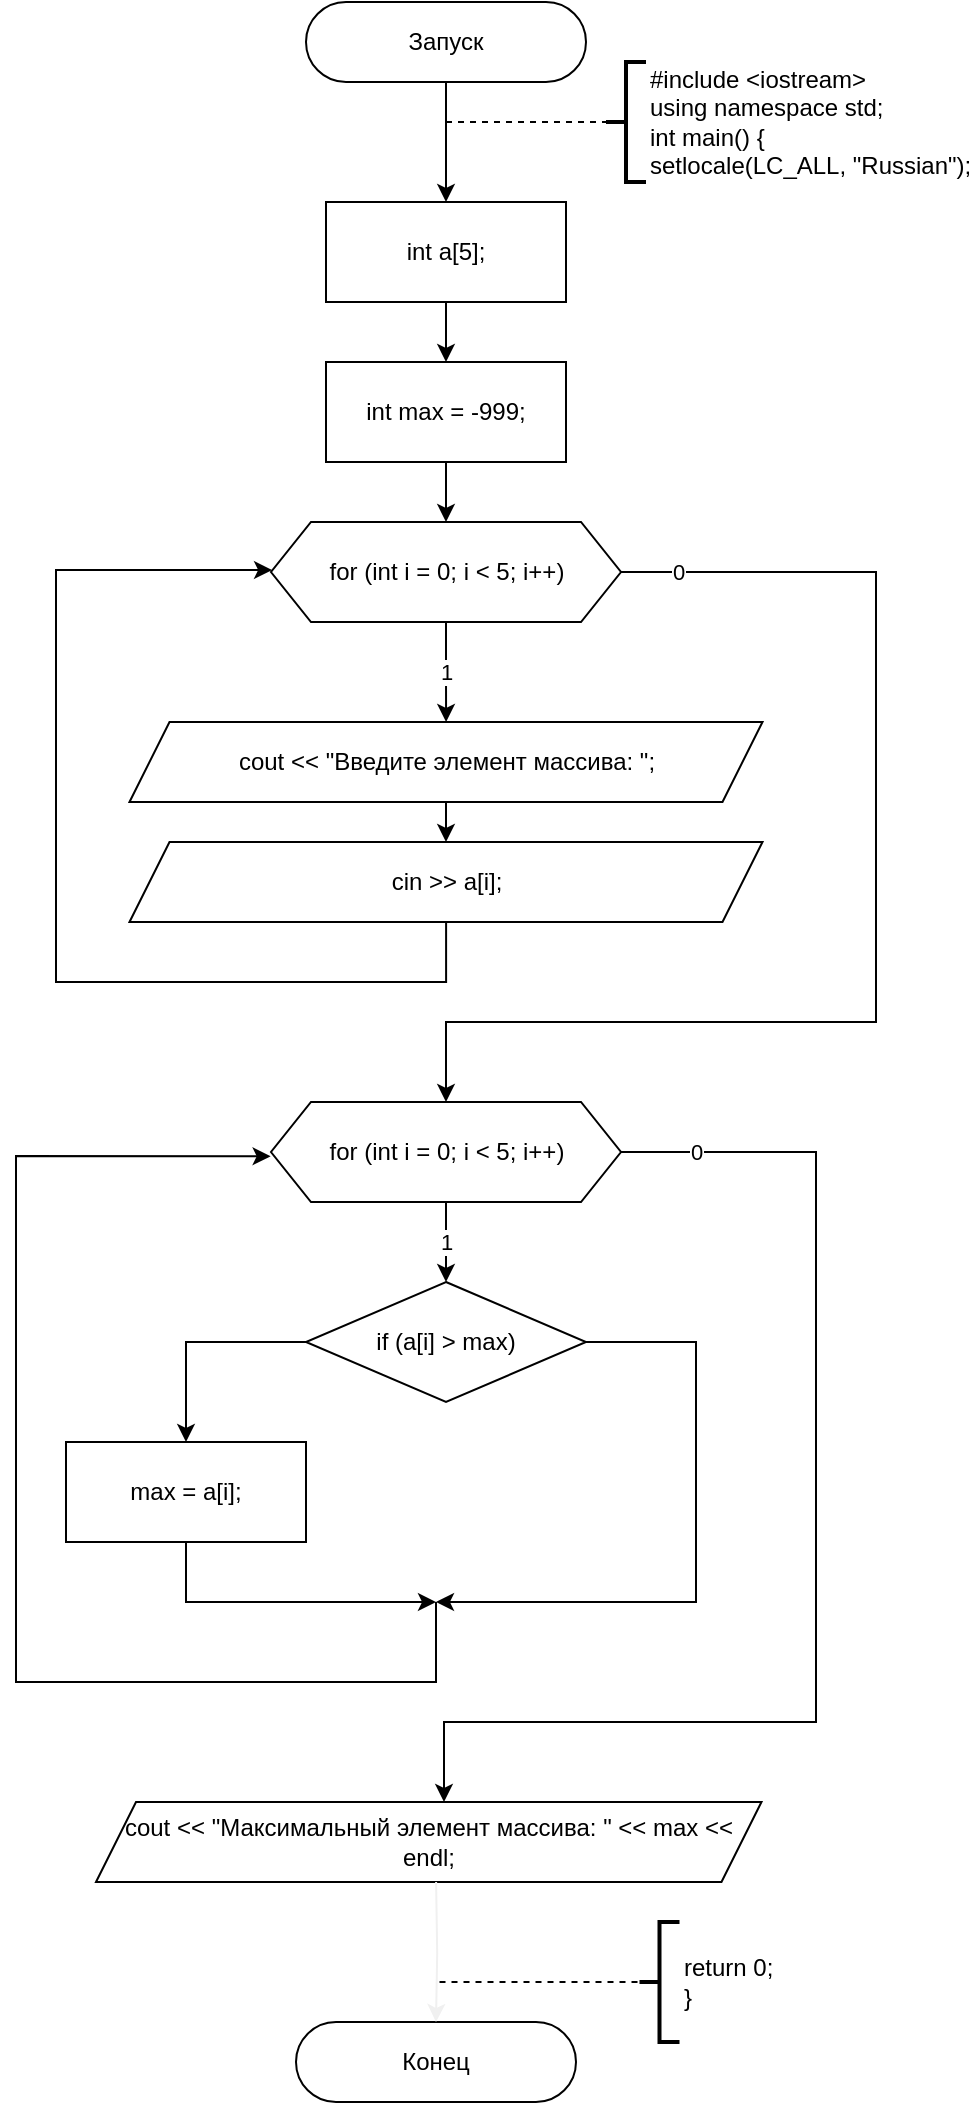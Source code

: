 <mxfile version="13.9.9" type="device"><diagram id="IV1jBTiVYrHHCetD_qEZ" name="Страница 1"><mxGraphModel dx="852" dy="494" grid="1" gridSize="10" guides="1" tooltips="1" connect="0" arrows="1" fold="1" page="1" pageScale="1" pageWidth="827" pageHeight="1169" math="0" shadow="0"><root><mxCell id="0"/><mxCell id="1" parent="0"/><mxCell id="2" style="edgeStyle=orthogonalEdgeStyle;rounded=0;orthogonalLoop=1;jettySize=auto;html=1;" parent="1" source="3" target="4" edge="1"><mxGeometry relative="1" as="geometry"/></mxCell><mxCell id="3" value="Запуск" style="rounded=1;whiteSpace=wrap;html=1;arcSize=50;" parent="1" vertex="1"><mxGeometry x="305" y="20" width="140" height="40" as="geometry"/></mxCell><mxCell id="195" style="edgeStyle=none;html=1;" parent="1" source="4" edge="1"><mxGeometry relative="1" as="geometry"><mxPoint x="375" y="200" as="targetPoint"/></mxGeometry></mxCell><mxCell id="4" value="int a[5];" style="rounded=0;whiteSpace=wrap;html=1;" parent="1" vertex="1"><mxGeometry x="315" y="120" width="120" height="50" as="geometry"/></mxCell><mxCell id="5" value="#include &amp;lt;iostream&amp;gt;&lt;br&gt;using namespace std;&lt;br&gt;int main() {&lt;br&gt;setlocale(LC_ALL, &quot;Russian&quot;);" style="strokeWidth=2;html=1;shape=mxgraph.flowchart.annotation_2;align=left;labelPosition=right;pointerEvents=1;" parent="1" vertex="1"><mxGeometry x="455" y="50" width="20" height="60" as="geometry"/></mxCell><mxCell id="6" value="" style="endArrow=none;dashed=1;html=1;entryX=0;entryY=0.5;entryDx=0;entryDy=0;entryPerimeter=0;" parent="1" target="5" edge="1"><mxGeometry width="50" height="50" relative="1" as="geometry"><mxPoint x="375" y="80" as="sourcePoint"/><mxPoint x="465" y="70" as="targetPoint"/></mxGeometry></mxCell><mxCell id="7" value="Конец" style="rounded=1;whiteSpace=wrap;html=1;arcSize=50;" parent="1" vertex="1"><mxGeometry x="300" y="1030" width="140" height="40" as="geometry"/></mxCell><mxCell id="10" value="return 0;&lt;br&gt;}" style="strokeWidth=2;html=1;shape=mxgraph.flowchart.annotation_2;align=left;labelPosition=right;pointerEvents=1;" parent="1" vertex="1"><mxGeometry x="471.75" y="980" width="20" height="60" as="geometry"/></mxCell><mxCell id="11" value="" style="endArrow=none;dashed=1;html=1;entryX=0;entryY=0.5;entryDx=0;entryDy=0;entryPerimeter=0;" parent="1" edge="1"><mxGeometry width="50" height="50" relative="1" as="geometry"><mxPoint x="371.75" y="1010" as="sourcePoint"/><mxPoint x="471.75" y="1010" as="targetPoint"/></mxGeometry></mxCell><mxCell id="312" style="edgeStyle=orthogonalEdgeStyle;html=1;" parent="1" source="234" target="311" edge="1"><mxGeometry relative="1" as="geometry"/></mxCell><mxCell id="234" value="int max = -999;" style="rounded=0;whiteSpace=wrap;html=1;" parent="1" vertex="1"><mxGeometry x="315" y="200" width="120" height="50" as="geometry"/></mxCell><mxCell id="301" value="cout &amp;lt;&amp;lt; &quot;Максимальный элемент массива: &quot; &amp;lt;&amp;lt; max &amp;lt;&amp;lt; endl;" style="shape=parallelogram;perimeter=parallelogramPerimeter;whiteSpace=wrap;html=1;fixedSize=1;" parent="1" vertex="1"><mxGeometry x="200" y="920" width="332.74" height="40" as="geometry"/></mxCell><mxCell id="307" style="edgeStyle=orthogonalEdgeStyle;rounded=0;html=1;strokeColor=#f0f0f0;" parent="1" target="7" edge="1"><mxGeometry relative="1" as="geometry"><mxPoint x="370.05" y="960" as="sourcePoint"/></mxGeometry></mxCell><mxCell id="323" style="edgeStyle=orthogonalEdgeStyle;rounded=0;html=1;" parent="1" source="310" target="322" edge="1"><mxGeometry relative="1" as="geometry"><Array as="points"><mxPoint x="245" y="690"/></Array></mxGeometry></mxCell><mxCell id="324" style="edgeStyle=orthogonalEdgeStyle;rounded=0;html=1;" parent="1" source="310" edge="1"><mxGeometry relative="1" as="geometry"><mxPoint x="370" y="820" as="targetPoint"/><Array as="points"><mxPoint x="500" y="690"/><mxPoint x="500" y="820"/></Array></mxGeometry></mxCell><mxCell id="310" value="if (a[i] &amp;gt; max)" style="rhombus;whiteSpace=wrap;html=1;" parent="1" vertex="1"><mxGeometry x="305.0" y="660" width="140" height="60" as="geometry"/></mxCell><mxCell id="314" value="1" style="edgeStyle=orthogonalEdgeStyle;html=1;" parent="1" source="311" target="313" edge="1"><mxGeometry relative="1" as="geometry"/></mxCell><mxCell id="319" value="0" style="edgeStyle=orthogonalEdgeStyle;rounded=0;html=1;entryX=0.5;entryY=0;entryDx=0;entryDy=0;entryPerimeter=0;" parent="1" source="311" target="318" edge="1"><mxGeometry x="-0.909" relative="1" as="geometry"><Array as="points"><mxPoint x="590" y="305"/><mxPoint x="590" y="530"/><mxPoint x="375" y="530"/></Array><mxPoint x="1" as="offset"/></mxGeometry></mxCell><mxCell id="311" value="for (int i = 0; i &amp;lt; 5; i++)" style="shape=hexagon;perimeter=hexagonPerimeter2;whiteSpace=wrap;html=1;fixedSize=1;" parent="1" vertex="1"><mxGeometry x="287.5" y="280" width="175" height="50" as="geometry"/></mxCell><mxCell id="316" value="" style="edgeStyle=orthogonalEdgeStyle;html=1;" parent="1" source="313" target="315" edge="1"><mxGeometry relative="1" as="geometry"/></mxCell><mxCell id="313" value="cout &amp;lt;&amp;lt; &quot;Введите элемент массива: &quot;;" style="shape=parallelogram;perimeter=parallelogramPerimeter;whiteSpace=wrap;html=1;fixedSize=1;" parent="1" vertex="1"><mxGeometry x="216.75" y="380" width="316.5" height="40" as="geometry"/></mxCell><mxCell id="317" style="edgeStyle=orthogonalEdgeStyle;html=1;entryX=0.003;entryY=0.48;entryDx=0;entryDy=0;entryPerimeter=0;rounded=0;" parent="1" source="315" target="311" edge="1"><mxGeometry relative="1" as="geometry"><Array as="points"><mxPoint x="375" y="510"/><mxPoint x="180" y="510"/><mxPoint x="180" y="304"/></Array></mxGeometry></mxCell><mxCell id="315" value="cin &amp;gt;&amp;gt; a[i];" style="shape=parallelogram;perimeter=parallelogramPerimeter;whiteSpace=wrap;html=1;fixedSize=1;" parent="1" vertex="1"><mxGeometry x="216.75" y="440" width="316.5" height="40" as="geometry"/></mxCell><mxCell id="320" value="1" style="edgeStyle=orthogonalEdgeStyle;rounded=0;html=1;" parent="1" source="318" target="310" edge="1"><mxGeometry relative="1" as="geometry"/></mxCell><mxCell id="327" value="0" style="edgeStyle=orthogonalEdgeStyle;rounded=0;html=1;" parent="1" source="318" target="301" edge="1"><mxGeometry x="-0.877" relative="1" as="geometry"><Array as="points"><mxPoint x="560" y="595"/><mxPoint x="560" y="880"/><mxPoint x="374" y="880"/></Array><mxPoint as="offset"/></mxGeometry></mxCell><mxCell id="318" value="for (int i = 0; i &amp;lt; 5; i++)" style="shape=hexagon;perimeter=hexagonPerimeter2;whiteSpace=wrap;html=1;fixedSize=1;" parent="1" vertex="1"><mxGeometry x="287.5" y="570" width="175" height="50" as="geometry"/></mxCell><mxCell id="325" style="edgeStyle=orthogonalEdgeStyle;rounded=0;html=1;" parent="1" source="322" edge="1"><mxGeometry relative="1" as="geometry"><mxPoint x="370" y="820" as="targetPoint"/><Array as="points"><mxPoint x="245" y="820"/></Array></mxGeometry></mxCell><mxCell id="322" value="max = a[i];" style="rounded=0;whiteSpace=wrap;html=1;" parent="1" vertex="1"><mxGeometry x="185" y="740" width="120" height="50" as="geometry"/></mxCell><mxCell id="326" value="" style="endArrow=classic;html=1;rounded=0;entryX=-0.001;entryY=0.543;entryDx=0;entryDy=0;entryPerimeter=0;" parent="1" target="318" edge="1"><mxGeometry width="50" height="50" relative="1" as="geometry"><mxPoint x="370" y="820" as="sourcePoint"/><mxPoint x="440" y="800" as="targetPoint"/><Array as="points"><mxPoint x="370" y="860"/><mxPoint x="160" y="860"/><mxPoint x="160" y="597"/></Array></mxGeometry></mxCell></root></mxGraphModel></diagram></mxfile>